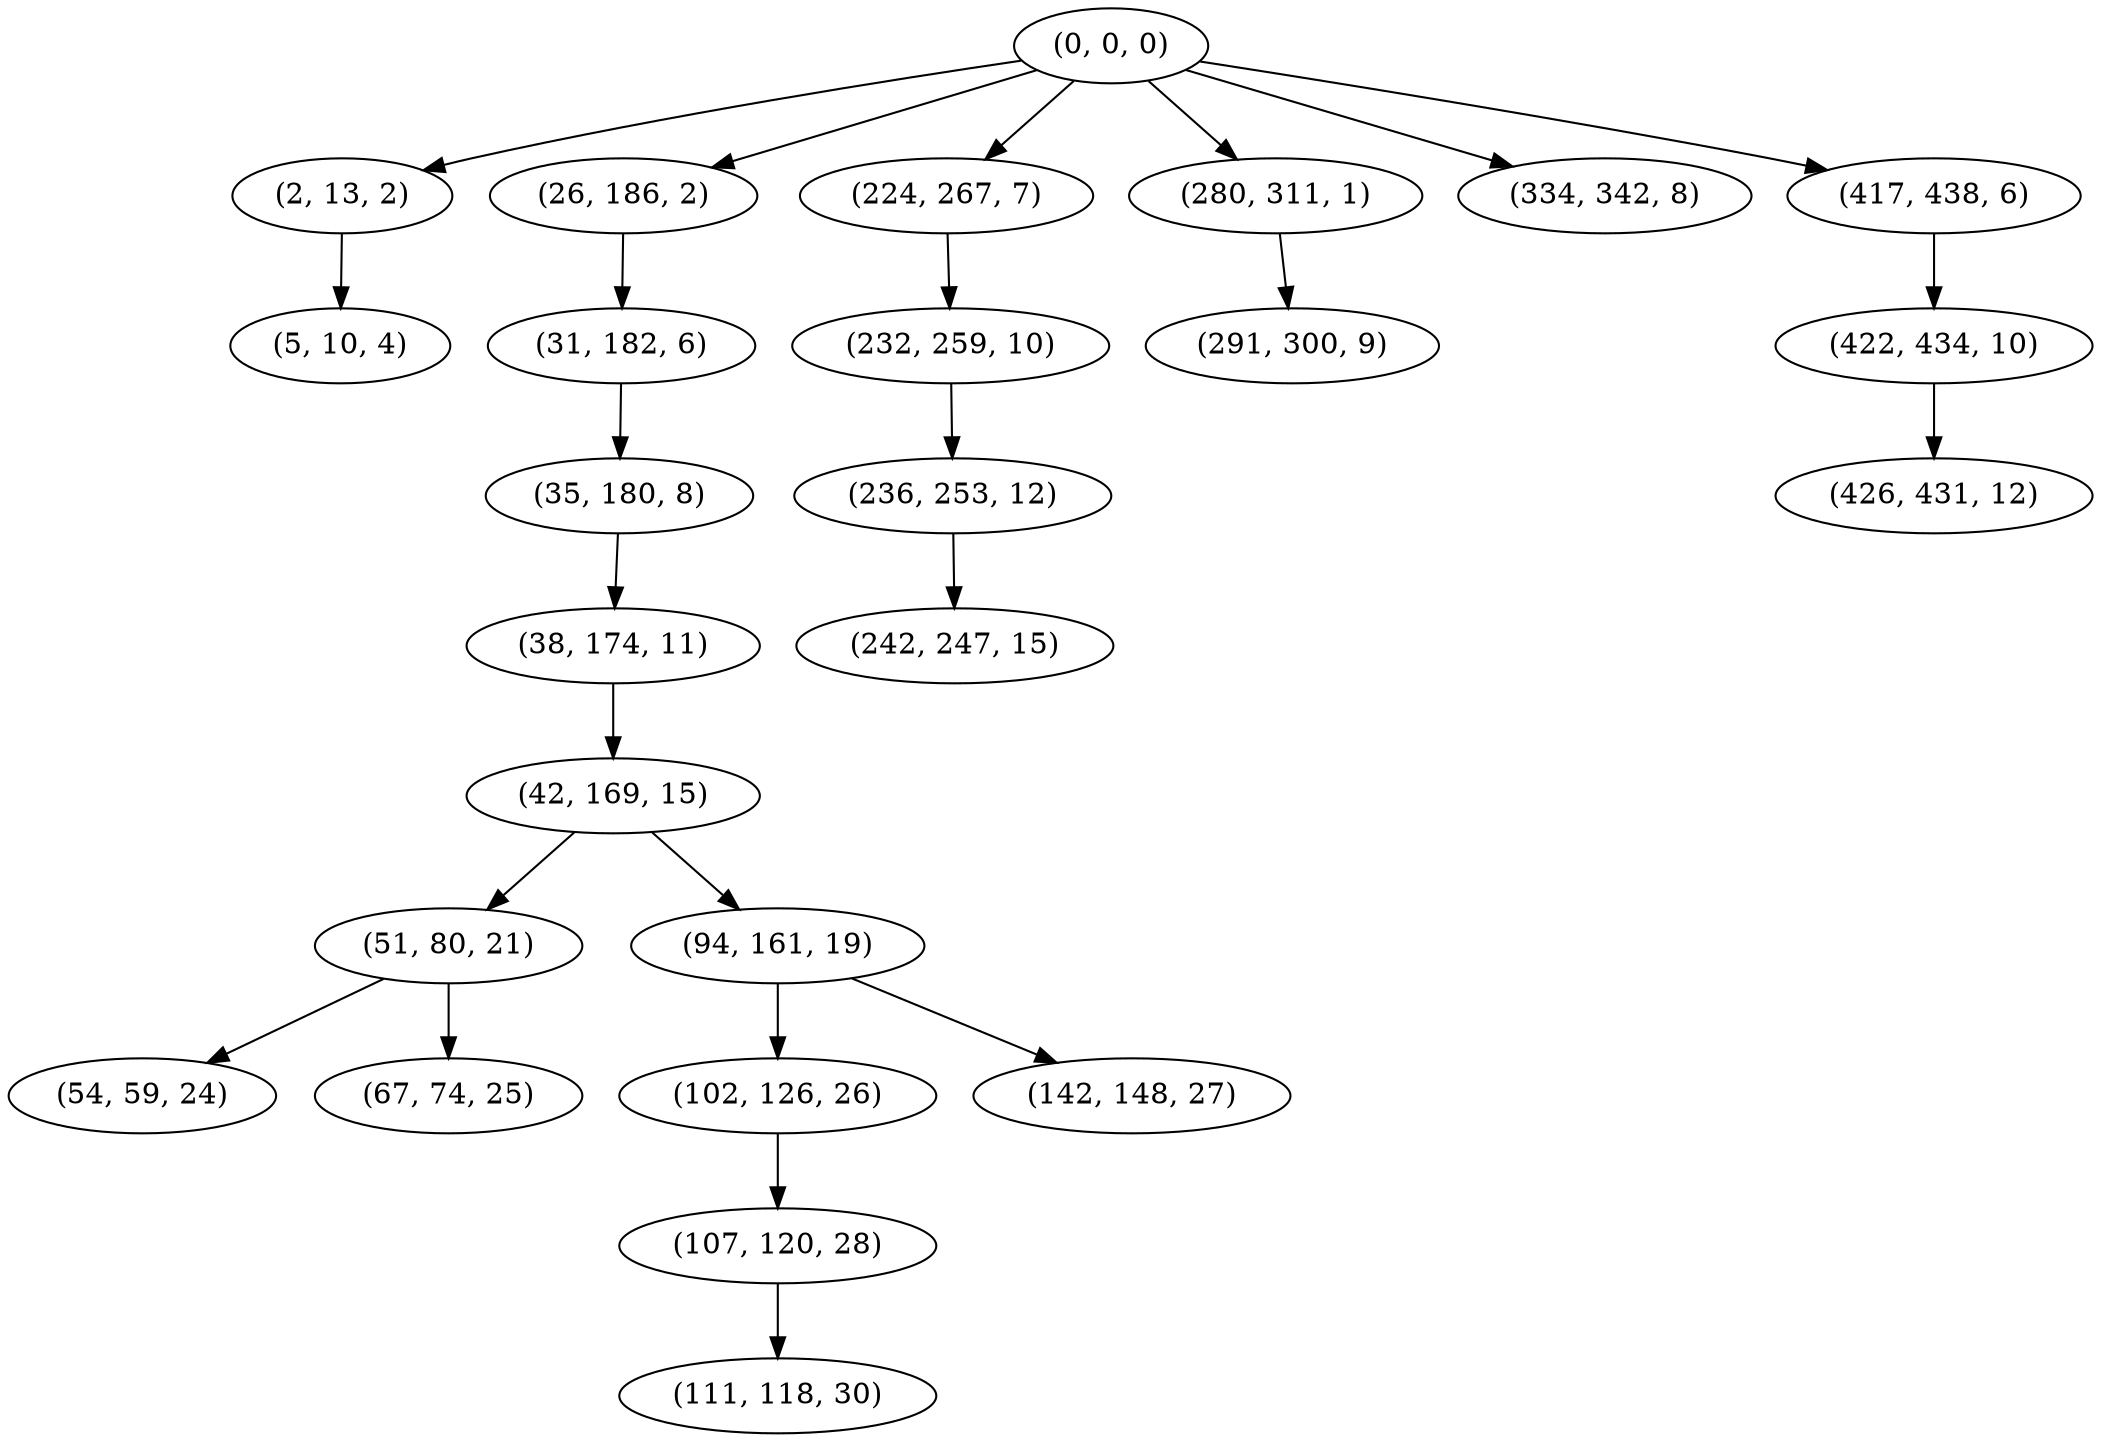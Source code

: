 digraph tree {
    "(0, 0, 0)";
    "(2, 13, 2)";
    "(5, 10, 4)";
    "(26, 186, 2)";
    "(31, 182, 6)";
    "(35, 180, 8)";
    "(38, 174, 11)";
    "(42, 169, 15)";
    "(51, 80, 21)";
    "(54, 59, 24)";
    "(67, 74, 25)";
    "(94, 161, 19)";
    "(102, 126, 26)";
    "(107, 120, 28)";
    "(111, 118, 30)";
    "(142, 148, 27)";
    "(224, 267, 7)";
    "(232, 259, 10)";
    "(236, 253, 12)";
    "(242, 247, 15)";
    "(280, 311, 1)";
    "(291, 300, 9)";
    "(334, 342, 8)";
    "(417, 438, 6)";
    "(422, 434, 10)";
    "(426, 431, 12)";
    "(0, 0, 0)" -> "(2, 13, 2)";
    "(0, 0, 0)" -> "(26, 186, 2)";
    "(0, 0, 0)" -> "(224, 267, 7)";
    "(0, 0, 0)" -> "(280, 311, 1)";
    "(0, 0, 0)" -> "(334, 342, 8)";
    "(0, 0, 0)" -> "(417, 438, 6)";
    "(2, 13, 2)" -> "(5, 10, 4)";
    "(26, 186, 2)" -> "(31, 182, 6)";
    "(31, 182, 6)" -> "(35, 180, 8)";
    "(35, 180, 8)" -> "(38, 174, 11)";
    "(38, 174, 11)" -> "(42, 169, 15)";
    "(42, 169, 15)" -> "(51, 80, 21)";
    "(42, 169, 15)" -> "(94, 161, 19)";
    "(51, 80, 21)" -> "(54, 59, 24)";
    "(51, 80, 21)" -> "(67, 74, 25)";
    "(94, 161, 19)" -> "(102, 126, 26)";
    "(94, 161, 19)" -> "(142, 148, 27)";
    "(102, 126, 26)" -> "(107, 120, 28)";
    "(107, 120, 28)" -> "(111, 118, 30)";
    "(224, 267, 7)" -> "(232, 259, 10)";
    "(232, 259, 10)" -> "(236, 253, 12)";
    "(236, 253, 12)" -> "(242, 247, 15)";
    "(280, 311, 1)" -> "(291, 300, 9)";
    "(417, 438, 6)" -> "(422, 434, 10)";
    "(422, 434, 10)" -> "(426, 431, 12)";
}
